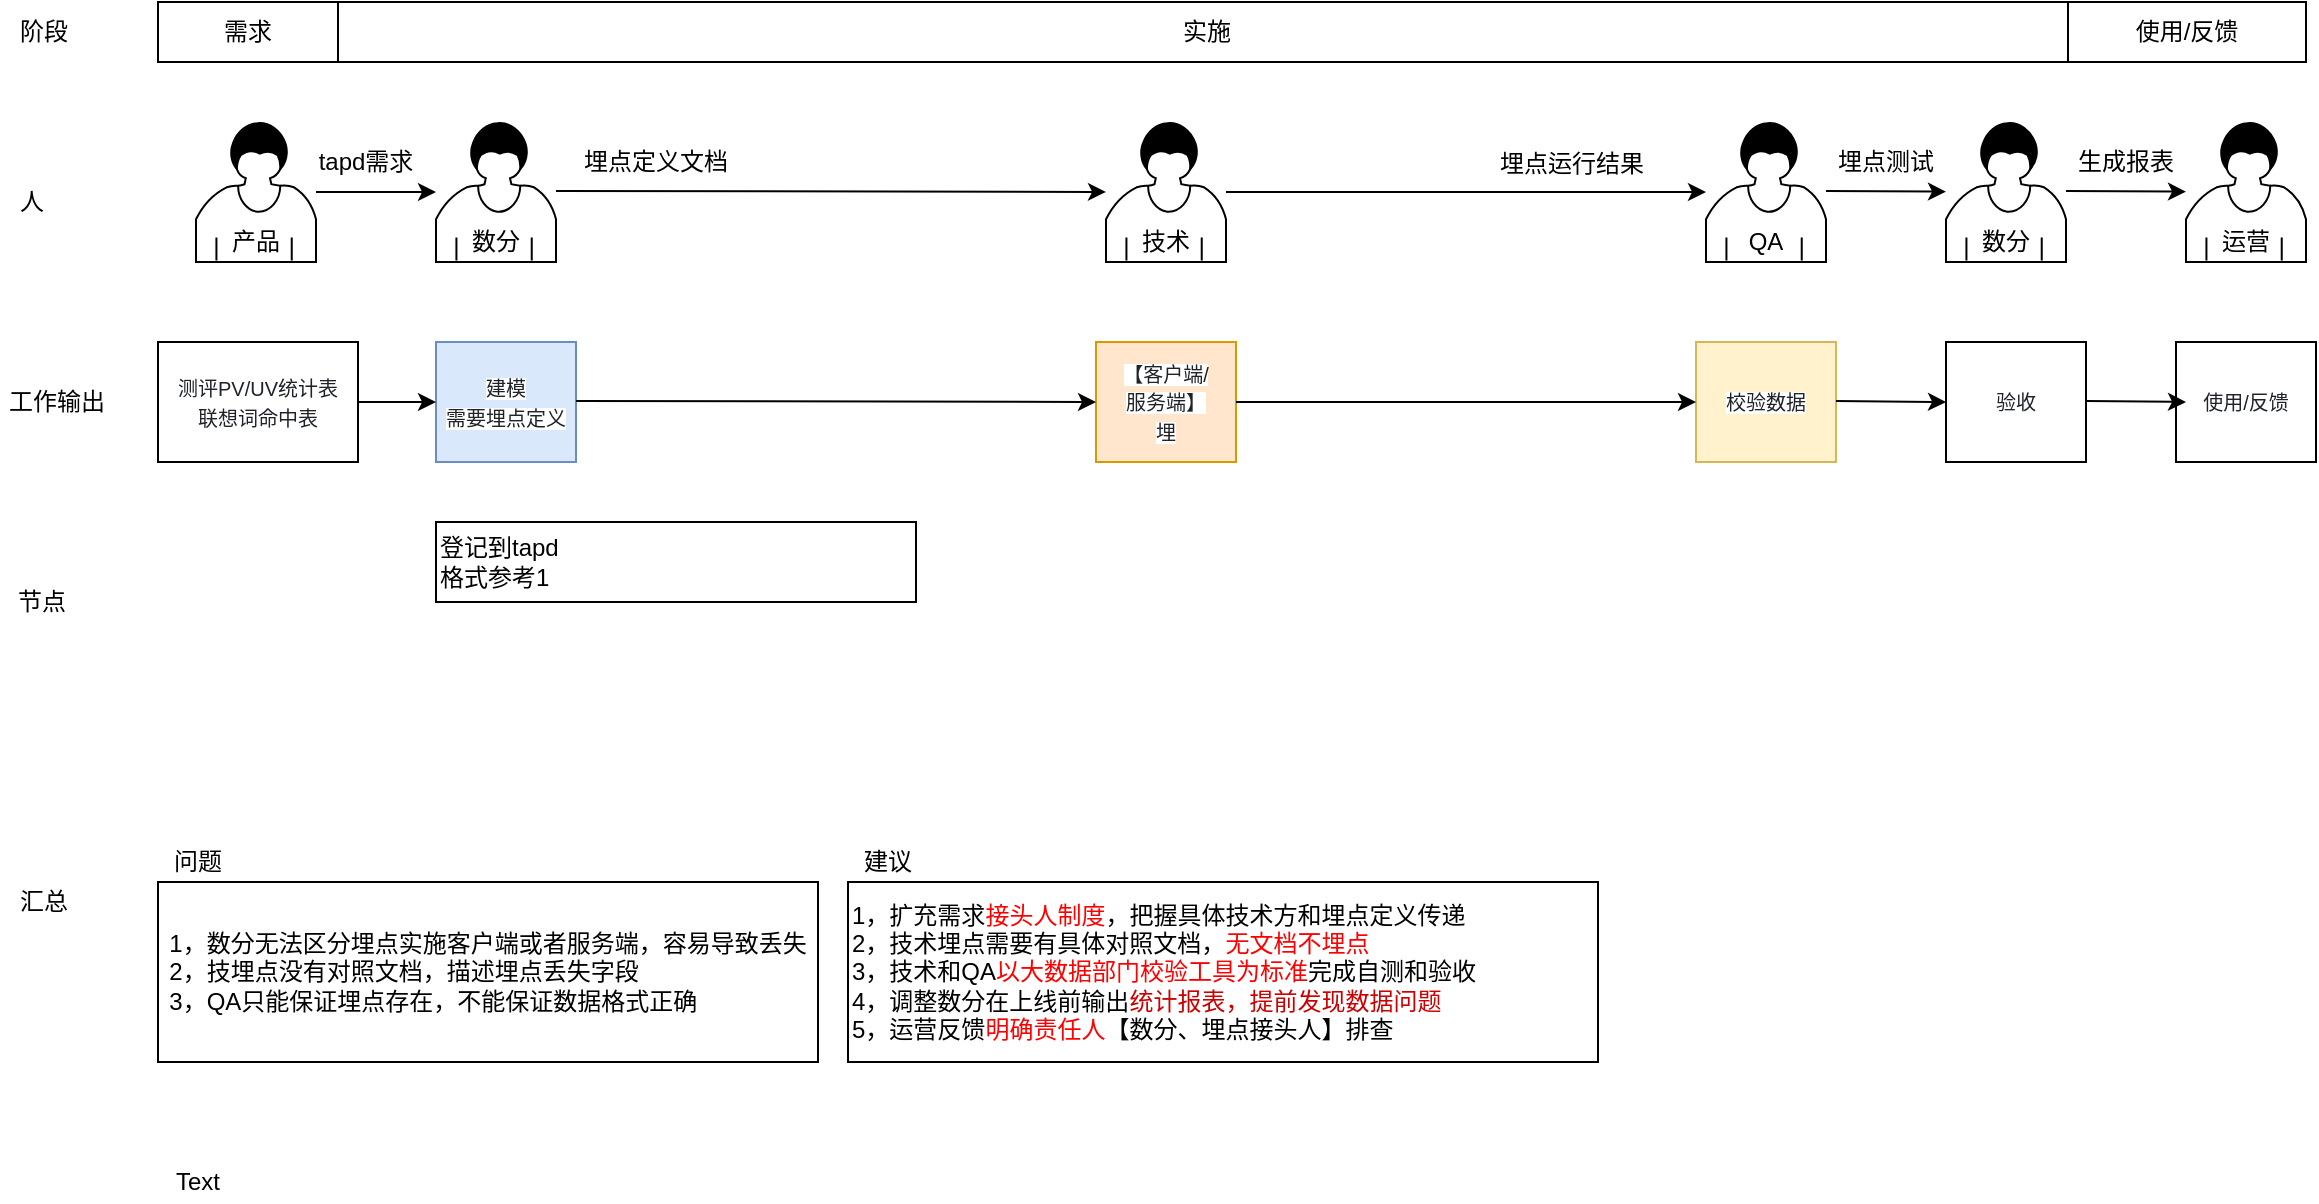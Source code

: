 <mxfile version="13.9.9" type="github">
  <diagram id="2OpyZ2NsxplecvwPvl-V" name="Page-1">
    <mxGraphModel dx="2253" dy="714" grid="1" gridSize="10" guides="1" tooltips="1" connect="1" arrows="1" fold="1" page="1" pageScale="1" pageWidth="827" pageHeight="1169" math="0" shadow="0">
      <root>
        <mxCell id="0" />
        <mxCell id="1" parent="0" />
        <mxCell id="nZjHZP_GbID4JEypJ_5Y-8" value="" style="shape=mxgraph.bpmn.user_task;html=1;outlineConnect=0;" parent="1" vertex="1">
          <mxGeometry x="70" y="100" width="60" height="70" as="geometry" />
        </mxCell>
        <mxCell id="nZjHZP_GbID4JEypJ_5Y-9" value="产品" style="text;html=1;strokeColor=none;fillColor=none;align=center;verticalAlign=middle;whiteSpace=wrap;rounded=0;" parent="1" vertex="1">
          <mxGeometry x="80" y="150" width="40" height="20" as="geometry" />
        </mxCell>
        <mxCell id="nZjHZP_GbID4JEypJ_5Y-10" value="" style="shape=mxgraph.bpmn.user_task;html=1;outlineConnect=0;" parent="1" vertex="1">
          <mxGeometry x="190" y="100" width="60" height="70" as="geometry" />
        </mxCell>
        <mxCell id="nZjHZP_GbID4JEypJ_5Y-11" value="数分" style="text;html=1;strokeColor=none;fillColor=none;align=center;verticalAlign=middle;whiteSpace=wrap;rounded=0;" parent="1" vertex="1">
          <mxGeometry x="200" y="150" width="40" height="20" as="geometry" />
        </mxCell>
        <mxCell id="nZjHZP_GbID4JEypJ_5Y-12" value="" style="shape=mxgraph.bpmn.user_task;html=1;outlineConnect=0;" parent="1" vertex="1">
          <mxGeometry x="525" y="100" width="60" height="70" as="geometry" />
        </mxCell>
        <mxCell id="nZjHZP_GbID4JEypJ_5Y-13" value="技术" style="text;html=1;strokeColor=none;fillColor=none;align=center;verticalAlign=middle;whiteSpace=wrap;rounded=0;" parent="1" vertex="1">
          <mxGeometry x="535" y="150" width="40" height="20" as="geometry" />
        </mxCell>
        <mxCell id="nZjHZP_GbID4JEypJ_5Y-14" value="" style="shape=mxgraph.bpmn.user_task;html=1;outlineConnect=0;" parent="1" vertex="1">
          <mxGeometry x="825" y="100" width="60" height="70" as="geometry" />
        </mxCell>
        <mxCell id="nZjHZP_GbID4JEypJ_5Y-15" value="QA" style="text;html=1;strokeColor=none;fillColor=none;align=center;verticalAlign=middle;whiteSpace=wrap;rounded=0;" parent="1" vertex="1">
          <mxGeometry x="835" y="150" width="40" height="20" as="geometry" />
        </mxCell>
        <mxCell id="nZjHZP_GbID4JEypJ_5Y-16" value="" style="shape=mxgraph.bpmn.user_task;html=1;outlineConnect=0;" parent="1" vertex="1">
          <mxGeometry x="945" y="100" width="60" height="70" as="geometry" />
        </mxCell>
        <mxCell id="nZjHZP_GbID4JEypJ_5Y-21" value="数分" style="text;html=1;strokeColor=none;fillColor=none;align=center;verticalAlign=middle;whiteSpace=wrap;rounded=0;" parent="1" vertex="1">
          <mxGeometry x="955" y="150" width="40" height="20" as="geometry" />
        </mxCell>
        <mxCell id="nZjHZP_GbID4JEypJ_5Y-22" value="" style="shape=mxgraph.bpmn.user_task;html=1;outlineConnect=0;" parent="1" vertex="1">
          <mxGeometry x="1065" y="100" width="60" height="70" as="geometry" />
        </mxCell>
        <mxCell id="nZjHZP_GbID4JEypJ_5Y-23" value="运营" style="text;html=1;strokeColor=none;fillColor=none;align=center;verticalAlign=middle;whiteSpace=wrap;rounded=0;" parent="1" vertex="1">
          <mxGeometry x="1075" y="150" width="40" height="20" as="geometry" />
        </mxCell>
        <mxCell id="nZjHZP_GbID4JEypJ_5Y-24" value="" style="endArrow=classic;html=1;" parent="1" source="nZjHZP_GbID4JEypJ_5Y-8" target="nZjHZP_GbID4JEypJ_5Y-10" edge="1">
          <mxGeometry width="50" height="50" relative="1" as="geometry">
            <mxPoint x="130" y="170" as="sourcePoint" />
            <mxPoint x="180" y="120" as="targetPoint" />
          </mxGeometry>
        </mxCell>
        <mxCell id="nZjHZP_GbID4JEypJ_5Y-25" value="" style="endArrow=classic;html=1;" parent="1" target="nZjHZP_GbID4JEypJ_5Y-12" edge="1">
          <mxGeometry width="50" height="50" relative="1" as="geometry">
            <mxPoint x="250" y="134.5" as="sourcePoint" />
            <mxPoint x="310" y="134.5" as="targetPoint" />
          </mxGeometry>
        </mxCell>
        <mxCell id="nZjHZP_GbID4JEypJ_5Y-26" value="" style="endArrow=classic;html=1;" parent="1" edge="1" target="nZjHZP_GbID4JEypJ_5Y-14" source="nZjHZP_GbID4JEypJ_5Y-12">
          <mxGeometry width="50" height="50" relative="1" as="geometry">
            <mxPoint x="590" y="135" as="sourcePoint" />
            <mxPoint x="755" y="134.833" as="targetPoint" />
          </mxGeometry>
        </mxCell>
        <mxCell id="nZjHZP_GbID4JEypJ_5Y-27" value="" style="endArrow=classic;html=1;" parent="1" edge="1">
          <mxGeometry width="50" height="50" relative="1" as="geometry">
            <mxPoint x="885" y="134.5" as="sourcePoint" />
            <mxPoint x="945" y="134.833" as="targetPoint" />
          </mxGeometry>
        </mxCell>
        <mxCell id="nZjHZP_GbID4JEypJ_5Y-29" value="" style="endArrow=classic;html=1;" parent="1" edge="1">
          <mxGeometry width="50" height="50" relative="1" as="geometry">
            <mxPoint x="1005" y="134.5" as="sourcePoint" />
            <mxPoint x="1065" y="134.833" as="targetPoint" />
          </mxGeometry>
        </mxCell>
        <mxCell id="nZjHZP_GbID4JEypJ_5Y-30" value="&lt;font color=&quot;#1f2329&quot;&gt;&lt;span style=&quot;font-size: 10px ; background-color: rgb(255 , 255 , 255)&quot;&gt;测评PV/UV统计表&lt;br&gt;联想词命中表&lt;br&gt;&lt;/span&gt;&lt;/font&gt;" style="rounded=0;whiteSpace=wrap;html=1;" parent="1" vertex="1">
          <mxGeometry x="51" y="210" width="100" height="60" as="geometry" />
        </mxCell>
        <mxCell id="nZjHZP_GbID4JEypJ_5Y-31" value="&lt;font color=&quot;#1f2329&quot;&gt;&lt;span style=&quot;font-size: 10px ; background-color: rgb(255 , 255 , 255)&quot;&gt;建模&lt;br&gt;需要埋点定义&lt;br&gt;&lt;/span&gt;&lt;/font&gt;" style="rounded=0;whiteSpace=wrap;html=1;fillColor=#dae8fc;strokeColor=#6c8ebf;" parent="1" vertex="1">
          <mxGeometry x="190" y="210" width="70" height="60" as="geometry" />
        </mxCell>
        <mxCell id="nZjHZP_GbID4JEypJ_5Y-32" value="&lt;font color=&quot;#1f2329&quot;&gt;&lt;span style=&quot;font-size: 10px ; background-color: rgb(255 , 255 , 255)&quot;&gt;【客户端/&lt;br&gt;服务端】&lt;br&gt;埋&lt;br&gt;&lt;/span&gt;&lt;/font&gt;" style="rounded=0;whiteSpace=wrap;html=1;fillColor=#ffe6cc;strokeColor=#d79b00;" parent="1" vertex="1">
          <mxGeometry x="520" y="210" width="70" height="60" as="geometry" />
        </mxCell>
        <mxCell id="nZjHZP_GbID4JEypJ_5Y-33" value="&lt;font color=&quot;#1f2329&quot;&gt;&lt;span style=&quot;font-size: 10px ; background-color: rgb(255 , 255 , 255)&quot;&gt;校验数据&lt;br&gt;&lt;/span&gt;&lt;/font&gt;" style="rounded=0;whiteSpace=wrap;html=1;fillColor=#fff2cc;strokeColor=#d6b656;" parent="1" vertex="1">
          <mxGeometry x="820" y="210" width="70" height="60" as="geometry" />
        </mxCell>
        <mxCell id="nZjHZP_GbID4JEypJ_5Y-34" value="&lt;font color=&quot;#1f2329&quot;&gt;&lt;span style=&quot;font-size: 10px ; background-color: rgb(255 , 255 , 255)&quot;&gt;验收&lt;br&gt;&lt;/span&gt;&lt;/font&gt;" style="rounded=0;whiteSpace=wrap;html=1;" parent="1" vertex="1">
          <mxGeometry x="945" y="210" width="70" height="60" as="geometry" />
        </mxCell>
        <mxCell id="nZjHZP_GbID4JEypJ_5Y-35" value="&lt;font color=&quot;#1f2329&quot;&gt;&lt;span style=&quot;font-size: 10px ; background-color: rgb(255 , 255 , 255)&quot;&gt;使用/反馈&lt;br&gt;&lt;/span&gt;&lt;/font&gt;" style="rounded=0;whiteSpace=wrap;html=1;" parent="1" vertex="1">
          <mxGeometry x="1060" y="210" width="70" height="60" as="geometry" />
        </mxCell>
        <mxCell id="nZjHZP_GbID4JEypJ_5Y-37" value="" style="endArrow=classic;html=1;" parent="1" source="nZjHZP_GbID4JEypJ_5Y-30" edge="1">
          <mxGeometry width="50" height="50" relative="1" as="geometry">
            <mxPoint x="150" y="290" as="sourcePoint" />
            <mxPoint x="190" y="240" as="targetPoint" />
          </mxGeometry>
        </mxCell>
        <mxCell id="nZjHZP_GbID4JEypJ_5Y-38" value="" style="endArrow=classic;html=1;entryX=0;entryY=0.5;entryDx=0;entryDy=0;" parent="1" target="nZjHZP_GbID4JEypJ_5Y-32" edge="1">
          <mxGeometry width="50" height="50" relative="1" as="geometry">
            <mxPoint x="260" y="239.5" as="sourcePoint" />
            <mxPoint x="300" y="239.5" as="targetPoint" />
          </mxGeometry>
        </mxCell>
        <mxCell id="nZjHZP_GbID4JEypJ_5Y-39" value="" style="endArrow=classic;html=1;" parent="1" edge="1" target="nZjHZP_GbID4JEypJ_5Y-33" source="nZjHZP_GbID4JEypJ_5Y-32">
          <mxGeometry width="50" height="50" relative="1" as="geometry">
            <mxPoint x="700" y="239.5" as="sourcePoint" />
            <mxPoint x="745" y="240" as="targetPoint" />
          </mxGeometry>
        </mxCell>
        <mxCell id="nZjHZP_GbID4JEypJ_5Y-40" value="" style="endArrow=classic;html=1;entryX=0;entryY=0.5;entryDx=0;entryDy=0;" parent="1" target="nZjHZP_GbID4JEypJ_5Y-34" edge="1">
          <mxGeometry width="50" height="50" relative="1" as="geometry">
            <mxPoint x="890" y="239.5" as="sourcePoint" />
            <mxPoint x="935" y="240" as="targetPoint" />
          </mxGeometry>
        </mxCell>
        <mxCell id="nZjHZP_GbID4JEypJ_5Y-42" value="" style="endArrow=classic;html=1;" parent="1" edge="1">
          <mxGeometry width="50" height="50" relative="1" as="geometry">
            <mxPoint x="1015" y="239.5" as="sourcePoint" />
            <mxPoint x="1065" y="240" as="targetPoint" />
          </mxGeometry>
        </mxCell>
        <mxCell id="nZjHZP_GbID4JEypJ_5Y-44" value="&lt;div style=&quot;text-align: left&quot;&gt;&lt;span&gt;1，数分无法区分埋点实施客户端或者服务端，容易导致丢失&lt;/span&gt;&lt;br&gt;&lt;/div&gt;&lt;div style=&quot;text-align: left&quot;&gt;&lt;span&gt;2，技埋点没有对照文档，描述埋点丢失字段&lt;/span&gt;&lt;/div&gt;&lt;div style=&quot;text-align: left&quot;&gt;&lt;span&gt;3，QA只能保证埋点存在，不能保证数据格式正确&lt;/span&gt;&lt;/div&gt;" style="rounded=0;whiteSpace=wrap;html=1;" parent="1" vertex="1">
          <mxGeometry x="51" y="480" width="330" height="90" as="geometry" />
        </mxCell>
        <mxCell id="nZjHZP_GbID4JEypJ_5Y-45" value="&lt;div&gt;1，扩充需求&lt;font color=&quot;#ff0000&quot;&gt;接头人制度&lt;/font&gt;，把握具体技术方和埋点定义传递&lt;/div&gt;&lt;div&gt;2，技术埋点需要有具体对照文档，&lt;font color=&quot;#ff0000&quot;&gt;无文档不埋点&lt;/font&gt;&lt;/div&gt;&lt;div&gt;3，技术和QA&lt;font color=&quot;#ff0000&quot;&gt;以大数据部门校验工具为标准&lt;/font&gt;完成自测和验收&lt;/div&gt;&lt;div&gt;4，调整数分在上线前输出&lt;font color=&quot;#cc0000&quot;&gt;统计报表，提前发现数据问题&lt;/font&gt;&lt;/div&gt;&lt;div&gt;&lt;div&gt;5，运营反馈&lt;font color=&quot;#ff0000&quot;&gt;明确责任人&lt;/font&gt;【数分、埋点接头人】排查&lt;/div&gt;&lt;/div&gt;" style="rounded=0;whiteSpace=wrap;html=1;align=left;" parent="1" vertex="1">
          <mxGeometry x="396" y="480" width="375" height="90" as="geometry" />
        </mxCell>
        <mxCell id="nZjHZP_GbID4JEypJ_5Y-46" value="需求" style="rounded=0;whiteSpace=wrap;html=1;" parent="1" vertex="1">
          <mxGeometry x="51" y="40" width="90" height="30" as="geometry" />
        </mxCell>
        <mxCell id="nZjHZP_GbID4JEypJ_5Y-47" value="实施" style="rounded=0;whiteSpace=wrap;html=1;" parent="1" vertex="1">
          <mxGeometry x="141" y="40" width="869" height="30" as="geometry" />
        </mxCell>
        <mxCell id="nZjHZP_GbID4JEypJ_5Y-48" value="使用/反馈" style="rounded=0;whiteSpace=wrap;html=1;" parent="1" vertex="1">
          <mxGeometry x="1006" y="40" width="119" height="30" as="geometry" />
        </mxCell>
        <mxCell id="nZjHZP_GbID4JEypJ_5Y-49" value="问题" style="text;html=1;strokeColor=none;fillColor=none;align=center;verticalAlign=middle;whiteSpace=wrap;rounded=0;" parent="1" vertex="1">
          <mxGeometry x="51" y="460" width="40" height="20" as="geometry" />
        </mxCell>
        <mxCell id="nZjHZP_GbID4JEypJ_5Y-50" value="建议" style="text;html=1;strokeColor=none;fillColor=none;align=center;verticalAlign=middle;whiteSpace=wrap;rounded=0;" parent="1" vertex="1">
          <mxGeometry x="396" y="460" width="40" height="20" as="geometry" />
        </mxCell>
        <mxCell id="umj2pTrckc06KtbFGjhR-1" value="tapd需求" style="text;html=1;strokeColor=none;fillColor=none;align=center;verticalAlign=middle;whiteSpace=wrap;rounded=0;" parent="1" vertex="1">
          <mxGeometry x="130" y="110" width="50" height="20" as="geometry" />
        </mxCell>
        <mxCell id="umj2pTrckc06KtbFGjhR-2" value="埋点定义文档" style="text;html=1;strokeColor=none;fillColor=none;align=center;verticalAlign=middle;whiteSpace=wrap;rounded=0;" parent="1" vertex="1">
          <mxGeometry x="250" y="110" width="100" height="20" as="geometry" />
        </mxCell>
        <mxCell id="umj2pTrckc06KtbFGjhR-3" value="埋点运行结果" style="text;html=1;strokeColor=none;fillColor=none;align=center;verticalAlign=middle;whiteSpace=wrap;rounded=0;" parent="1" vertex="1">
          <mxGeometry x="698" y="111" width="120" height="20" as="geometry" />
        </mxCell>
        <mxCell id="umj2pTrckc06KtbFGjhR-5" value="埋点测试" style="text;html=1;strokeColor=none;fillColor=none;align=center;verticalAlign=middle;whiteSpace=wrap;rounded=0;" parent="1" vertex="1">
          <mxGeometry x="885" y="110" width="60" height="20" as="geometry" />
        </mxCell>
        <mxCell id="umj2pTrckc06KtbFGjhR-6" value="生成报表" style="text;html=1;strokeColor=none;fillColor=none;align=center;verticalAlign=middle;whiteSpace=wrap;rounded=0;" parent="1" vertex="1">
          <mxGeometry x="1005" y="110" width="60" height="20" as="geometry" />
        </mxCell>
        <mxCell id="umj2pTrckc06KtbFGjhR-7" value="阶段" style="text;html=1;strokeColor=none;fillColor=none;align=left;verticalAlign=middle;whiteSpace=wrap;rounded=0;" parent="1" vertex="1">
          <mxGeometry x="-20" y="45" width="40" height="20" as="geometry" />
        </mxCell>
        <mxCell id="umj2pTrckc06KtbFGjhR-8" value="人" style="text;html=1;strokeColor=none;fillColor=none;align=left;verticalAlign=middle;whiteSpace=wrap;rounded=0;" parent="1" vertex="1">
          <mxGeometry x="-20" y="130" width="40" height="20" as="geometry" />
        </mxCell>
        <mxCell id="umj2pTrckc06KtbFGjhR-9" value="工作输出" style="text;html=1;strokeColor=none;fillColor=none;align=center;verticalAlign=middle;whiteSpace=wrap;rounded=0;" parent="1" vertex="1">
          <mxGeometry x="-27.5" y="230" width="55" height="20" as="geometry" />
        </mxCell>
        <mxCell id="umj2pTrckc06KtbFGjhR-10" value="汇总" style="text;html=1;strokeColor=none;fillColor=none;align=left;verticalAlign=middle;whiteSpace=wrap;rounded=0;" parent="1" vertex="1">
          <mxGeometry x="-20" y="480" width="55" height="20" as="geometry" />
        </mxCell>
        <mxCell id="cm4KdflAYXEXYrAGIoxH-2" value="节点" style="text;html=1;strokeColor=none;fillColor=none;align=center;verticalAlign=middle;whiteSpace=wrap;rounded=0;" vertex="1" parent="1">
          <mxGeometry x="-27.5" y="330" width="40" height="20" as="geometry" />
        </mxCell>
        <mxCell id="cm4KdflAYXEXYrAGIoxH-4" value="&lt;div style=&quot;&quot;&gt;&lt;span&gt;登记到tapd&amp;nbsp;&lt;/span&gt;&lt;/div&gt;格式参考1" style="rounded=0;whiteSpace=wrap;html=1;align=left;" vertex="1" parent="1">
          <mxGeometry x="190" y="300" width="240" height="40" as="geometry" />
        </mxCell>
        <mxCell id="cm4KdflAYXEXYrAGIoxH-5" value="Text" style="text;html=1;strokeColor=none;fillColor=none;align=center;verticalAlign=middle;whiteSpace=wrap;rounded=0;" vertex="1" parent="1">
          <mxGeometry x="51" y="620" width="40" height="20" as="geometry" />
        </mxCell>
      </root>
    </mxGraphModel>
  </diagram>
</mxfile>
